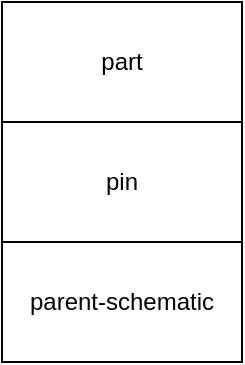 <mxfile version="12.2.2" type="device" pages="1"><diagram id="6Vo0idlx3ZgHz26QJiJQ" name="receiver"><mxGraphModel dx="1106" dy="785" grid="1" gridSize="10" guides="1" tooltips="1" connect="1" arrows="1" fold="1" page="1" pageScale="1" pageWidth="827" pageHeight="1169" math="0" shadow="0"><root><mxCell id="0"/><mxCell id="1" parent="0"/><mxCell id="5-cUUNic7Ky82-bkbRzU-1" value="part" style="rounded=0;whiteSpace=wrap;html=1;" parent="1" vertex="1"><mxGeometry x="280" y="40" width="120" height="60" as="geometry"/></mxCell><mxCell id="5-cUUNic7Ky82-bkbRzU-2" value="pin" style="rounded=0;whiteSpace=wrap;html=1;" parent="1" vertex="1"><mxGeometry x="280" y="100" width="120" height="60" as="geometry"/></mxCell><mxCell id="5-cUUNic7Ky82-bkbRzU-3" value="parent-schematic" style="rounded=0;whiteSpace=wrap;html=1;" parent="1" vertex="1"><mxGeometry x="280" y="160" width="120" height="60" as="geometry"/></mxCell></root></mxGraphModel></diagram></mxfile>